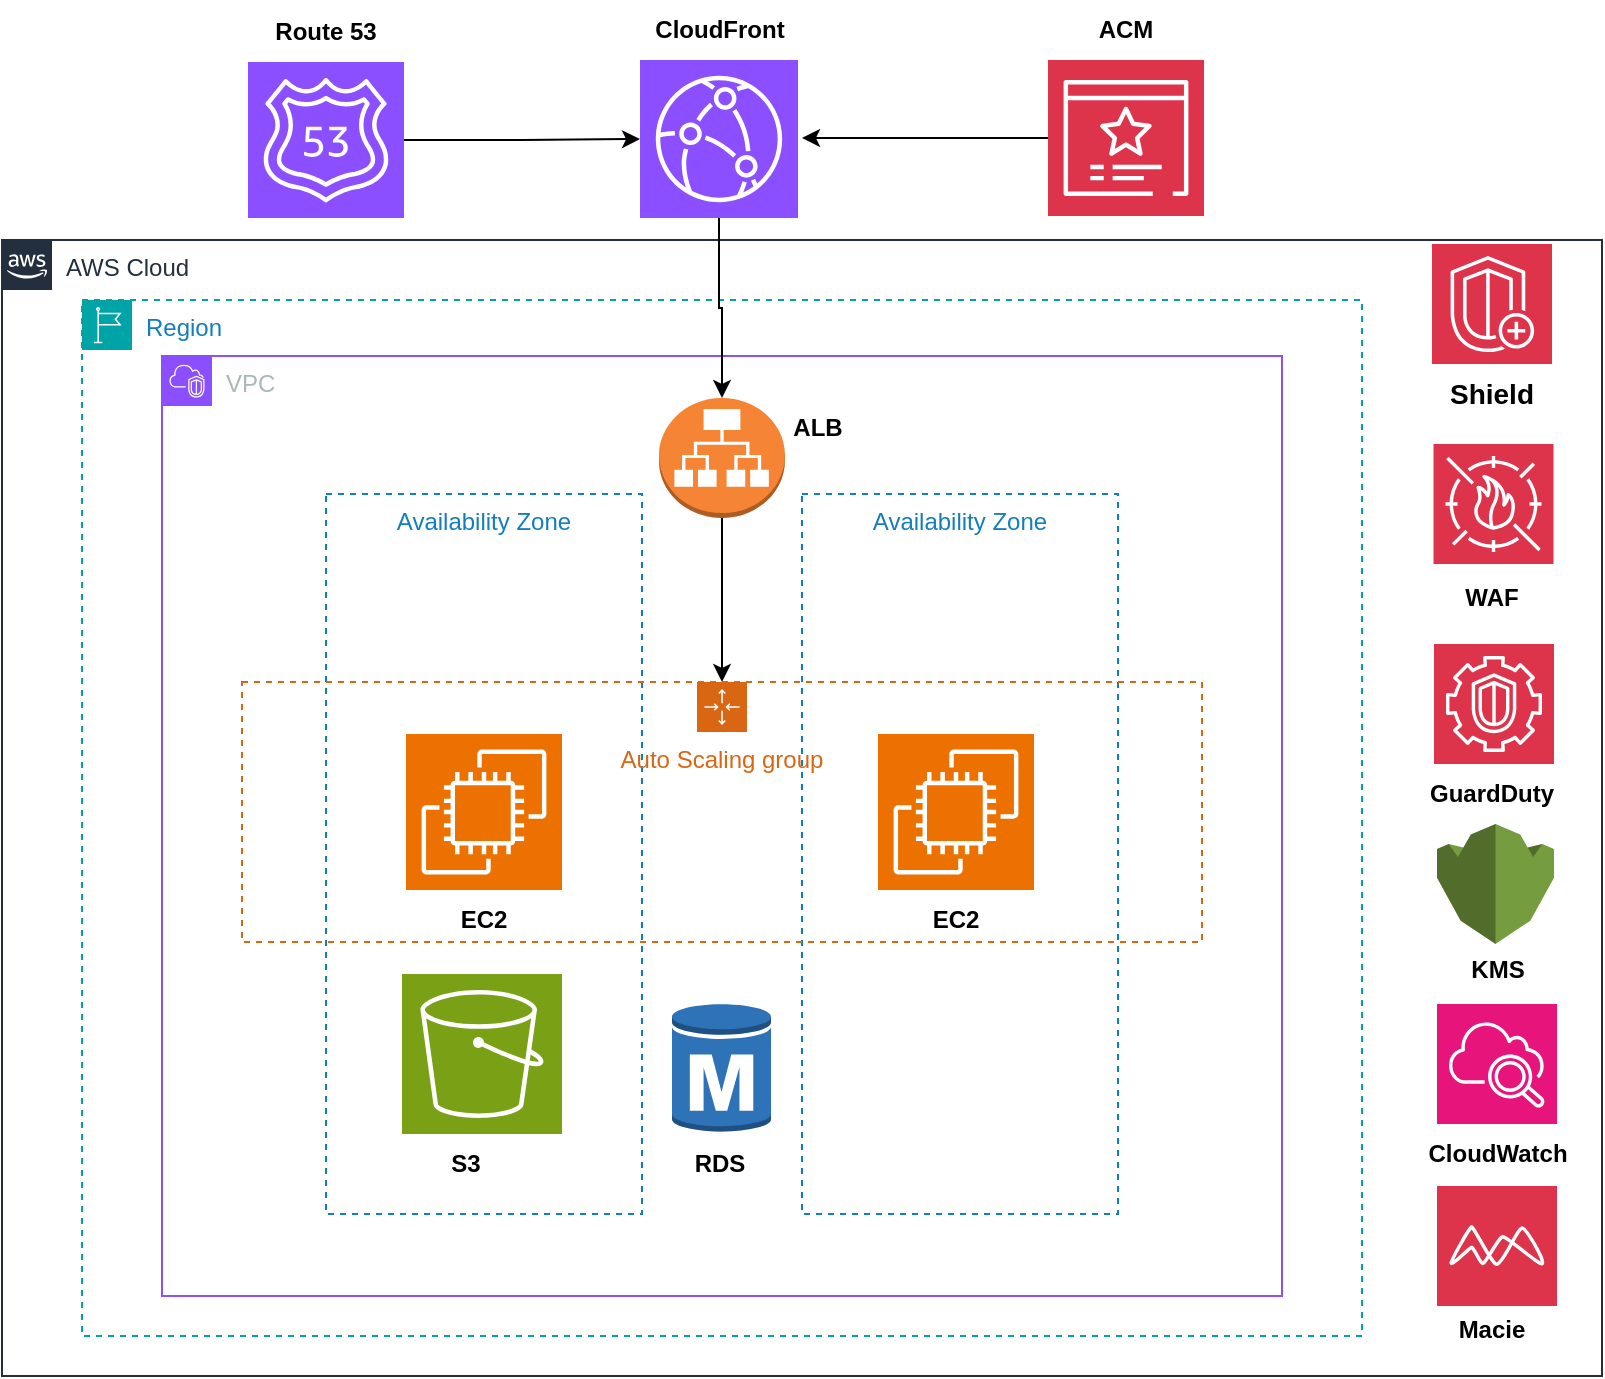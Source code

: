 <mxfile version="24.4.6" type="github">
  <diagram id="Ht1M8jgEwFfnCIfOTk4-" name="Page-1">
    <mxGraphModel dx="1434" dy="746" grid="1" gridSize="10" guides="1" tooltips="1" connect="1" arrows="1" fold="1" page="1" pageScale="1" pageWidth="1169" pageHeight="827" math="0" shadow="0">
      <root>
        <mxCell id="0" />
        <mxCell id="1" parent="0" />
        <mxCell id="UEzPUAAOIrF-is8g5C7q-88" value="" style="edgeStyle=orthogonalEdgeStyle;rounded=0;orthogonalLoop=1;jettySize=auto;html=1;endArrow=open;endFill=0;strokeWidth=2;" parent="1" target="UEzPUAAOIrF-is8g5C7q-77" edge="1">
          <mxGeometry relative="1" as="geometry">
            <mxPoint x="168" y="179" as="sourcePoint" />
          </mxGeometry>
        </mxCell>
        <mxCell id="UEzPUAAOIrF-is8g5C7q-89" value="" style="edgeStyle=orthogonalEdgeStyle;rounded=0;orthogonalLoop=1;jettySize=auto;html=1;endArrow=open;endFill=0;strokeWidth=2;" parent="1" target="UEzPUAAOIrF-is8g5C7q-79" edge="1">
          <mxGeometry relative="1" as="geometry">
            <Array as="points">
              <mxPoint x="248" y="350" />
            </Array>
            <mxPoint x="247.5" y="218" as="sourcePoint" />
          </mxGeometry>
        </mxCell>
        <mxCell id="UEzPUAAOIrF-is8g5C7q-106" style="edgeStyle=orthogonalEdgeStyle;rounded=0;orthogonalLoop=1;jettySize=auto;html=1;endArrow=open;endFill=0;strokeWidth=2;" parent="1" target="UEzPUAAOIrF-is8g5C7q-78" edge="1">
          <mxGeometry relative="1" as="geometry">
            <mxPoint x="284.992" y="179" as="sourcePoint" />
          </mxGeometry>
        </mxCell>
        <mxCell id="UEzPUAAOIrF-is8g5C7q-104" style="edgeStyle=orthogonalEdgeStyle;rounded=0;orthogonalLoop=1;jettySize=auto;html=1;endArrow=open;endFill=0;strokeWidth=2;" parent="1" target="UEzPUAAOIrF-is8g5C7q-84" edge="1">
          <mxGeometry relative="1" as="geometry">
            <mxPoint x="1057.5" y="218" as="sourcePoint" />
          </mxGeometry>
        </mxCell>
        <mxCell id="UEzPUAAOIrF-is8g5C7q-90" value="" style="edgeStyle=orthogonalEdgeStyle;rounded=0;orthogonalLoop=1;jettySize=auto;html=1;endArrow=open;endFill=0;strokeWidth=2;" parent="1" target="UEzPUAAOIrF-is8g5C7q-80" edge="1">
          <mxGeometry relative="1" as="geometry">
            <mxPoint x="448" y="349" as="sourcePoint" />
          </mxGeometry>
        </mxCell>
        <mxCell id="UEzPUAAOIrF-is8g5C7q-91" value="" style="edgeStyle=orthogonalEdgeStyle;rounded=0;orthogonalLoop=1;jettySize=auto;html=1;endArrow=open;endFill=0;strokeWidth=2;" parent="1" target="UEzPUAAOIrF-is8g5C7q-81" edge="1">
          <mxGeometry relative="1" as="geometry">
            <mxPoint x="558" y="349" as="sourcePoint" />
          </mxGeometry>
        </mxCell>
        <mxCell id="UEzPUAAOIrF-is8g5C7q-92" value="" style="edgeStyle=orthogonalEdgeStyle;rounded=0;orthogonalLoop=1;jettySize=auto;html=1;endArrow=open;endFill=0;strokeWidth=2;" parent="1" target="UEzPUAAOIrF-is8g5C7q-82" edge="1">
          <mxGeometry relative="1" as="geometry">
            <mxPoint x="678" y="349" as="sourcePoint" />
          </mxGeometry>
        </mxCell>
        <mxCell id="UEzPUAAOIrF-is8g5C7q-93" style="edgeStyle=orthogonalEdgeStyle;rounded=0;orthogonalLoop=1;jettySize=auto;html=1;endArrow=open;endFill=0;strokeWidth=2;" parent="1" target="UEzPUAAOIrF-is8g5C7q-85" edge="1">
          <mxGeometry relative="1" as="geometry">
            <Array as="points">
              <mxPoint x="762" y="480" />
            </Array>
            <mxPoint x="762" y="388" as="sourcePoint" />
          </mxGeometry>
        </mxCell>
        <mxCell id="UEzPUAAOIrF-is8g5C7q-105" value="Monitor template" style="edgeStyle=orthogonalEdgeStyle;rounded=0;orthogonalLoop=1;jettySize=auto;html=1;endArrow=open;endFill=0;strokeWidth=2;" parent="1" source="UEzPUAAOIrF-is8g5C7q-83" edge="1">
          <mxGeometry x="0.121" y="-10" relative="1" as="geometry">
            <Array as="points">
              <mxPoint x="919" y="270" />
              <mxPoint x="519" y="270" />
            </Array>
            <mxPoint as="offset" />
            <mxPoint x="519" y="310" as="targetPoint" />
          </mxGeometry>
        </mxCell>
        <mxCell id="UEzPUAAOIrF-is8g5C7q-101" value="" style="edgeStyle=orthogonalEdgeStyle;rounded=0;orthogonalLoop=1;jettySize=auto;html=1;endArrow=open;endFill=0;strokeWidth=2;" parent="1" target="UEzPUAAOIrF-is8g5C7q-83" edge="1">
          <mxGeometry relative="1" as="geometry">
            <mxPoint x="1018.5" y="349" as="sourcePoint" />
          </mxGeometry>
        </mxCell>
        <mxCell id="UEzPUAAOIrF-is8g5C7q-96" style="edgeStyle=orthogonalEdgeStyle;rounded=0;orthogonalLoop=1;jettySize=auto;html=1;endArrow=open;endFill=0;strokeWidth=2;startArrow=open;startFill=0;" parent="1" target="UEzPUAAOIrF-is8g5C7q-86" edge="1">
          <mxGeometry relative="1" as="geometry">
            <Array as="points">
              <mxPoint x="638" y="560" />
              <mxPoint x="528" y="560" />
            </Array>
            <mxPoint x="638" y="528" as="sourcePoint" />
          </mxGeometry>
        </mxCell>
        <mxCell id="UEzPUAAOIrF-is8g5C7q-97" style="edgeStyle=orthogonalEdgeStyle;rounded=0;orthogonalLoop=1;jettySize=auto;html=1;endArrow=open;endFill=0;strokeWidth=2;startArrow=open;startFill=0;" parent="1" target="UEzPUAAOIrF-is8g5C7q-87" edge="1">
          <mxGeometry relative="1" as="geometry">
            <Array as="points">
              <mxPoint x="684" y="560" />
              <mxPoint x="859" y="560" />
            </Array>
            <mxPoint x="638" y="528" as="sourcePoint" />
          </mxGeometry>
        </mxCell>
        <mxCell id="UEzPUAAOIrF-is8g5C7q-100" style="edgeStyle=orthogonalEdgeStyle;rounded=0;orthogonalLoop=1;jettySize=auto;html=1;endArrow=open;endFill=0;strokeWidth=2;" parent="1" target="UEzPUAAOIrF-is8g5C7q-98" edge="1">
          <mxGeometry relative="1" as="geometry">
            <mxPoint x="489" y="629" as="sourcePoint" />
          </mxGeometry>
        </mxCell>
        <mxCell id="RaMrbVrYLaIw6HxjRzcP-2" value="AWS Cloud" style="points=[[0,0],[0.25,0],[0.5,0],[0.75,0],[1,0],[1,0.25],[1,0.5],[1,0.75],[1,1],[0.75,1],[0.5,1],[0.25,1],[0,1],[0,0.75],[0,0.5],[0,0.25]];outlineConnect=0;gradientColor=none;html=1;whiteSpace=wrap;fontSize=12;fontStyle=0;container=1;pointerEvents=0;collapsible=0;recursiveResize=0;shape=mxgraph.aws4.group;grIcon=mxgraph.aws4.group_aws_cloud_alt;strokeColor=#232F3E;fillColor=none;verticalAlign=top;align=left;spacingLeft=30;fontColor=#232F3E;dashed=0;" vertex="1" parent="1">
          <mxGeometry x="200" y="250" width="800" height="568" as="geometry" />
        </mxCell>
        <mxCell id="RaMrbVrYLaIw6HxjRzcP-30" value="Shield" style="text;html=1;align=center;verticalAlign=middle;whiteSpace=wrap;rounded=0;fontSize=14;fontStyle=1" vertex="1" parent="RaMrbVrYLaIw6HxjRzcP-2">
          <mxGeometry x="714.75" y="62" width="60" height="30" as="geometry" />
        </mxCell>
        <mxCell id="RaMrbVrYLaIw6HxjRzcP-31" value="WAF" style="text;html=1;align=center;verticalAlign=middle;whiteSpace=wrap;rounded=0;fontStyle=1" vertex="1" parent="RaMrbVrYLaIw6HxjRzcP-2">
          <mxGeometry x="714.75" y="164" width="60" height="30" as="geometry" />
        </mxCell>
        <mxCell id="RaMrbVrYLaIw6HxjRzcP-35" value="Macie" style="text;html=1;align=center;verticalAlign=middle;whiteSpace=wrap;rounded=0;fontStyle=1" vertex="1" parent="RaMrbVrYLaIw6HxjRzcP-2">
          <mxGeometry x="715" y="530" width="60" height="30" as="geometry" />
        </mxCell>
        <mxCell id="RaMrbVrYLaIw6HxjRzcP-3" value="Region" style="points=[[0,0],[0.25,0],[0.5,0],[0.75,0],[1,0],[1,0.25],[1,0.5],[1,0.75],[1,1],[0.75,1],[0.5,1],[0.25,1],[0,1],[0,0.75],[0,0.5],[0,0.25]];outlineConnect=0;gradientColor=none;html=1;whiteSpace=wrap;fontSize=12;fontStyle=0;container=1;pointerEvents=0;collapsible=0;recursiveResize=0;shape=mxgraph.aws4.group;grIcon=mxgraph.aws4.group_region;strokeColor=#00A4A6;fillColor=none;verticalAlign=top;align=left;spacingLeft=30;fontColor=#147EBA;dashed=1;" vertex="1" parent="1">
          <mxGeometry x="240" y="280" width="640" height="518" as="geometry" />
        </mxCell>
        <mxCell id="RaMrbVrYLaIw6HxjRzcP-6" value="VPC" style="points=[[0,0],[0.25,0],[0.5,0],[0.75,0],[1,0],[1,0.25],[1,0.5],[1,0.75],[1,1],[0.75,1],[0.5,1],[0.25,1],[0,1],[0,0.75],[0,0.5],[0,0.25]];outlineConnect=0;gradientColor=none;html=1;whiteSpace=wrap;fontSize=12;fontStyle=0;container=1;pointerEvents=0;collapsible=0;recursiveResize=0;shape=mxgraph.aws4.group;grIcon=mxgraph.aws4.group_vpc2;strokeColor=#8C4FFF;fillColor=none;verticalAlign=top;align=left;spacingLeft=30;fontColor=#AAB7B8;dashed=0;" vertex="1" parent="1">
          <mxGeometry x="280" y="308" width="560" height="470" as="geometry" />
        </mxCell>
        <mxCell id="RaMrbVrYLaIw6HxjRzcP-5" value="Availability Zone" style="fillColor=none;strokeColor=#147EBA;dashed=1;verticalAlign=top;fontStyle=0;fontColor=#147EBA;whiteSpace=wrap;html=1;" vertex="1" parent="RaMrbVrYLaIw6HxjRzcP-6">
          <mxGeometry x="320" y="69" width="158" height="360" as="geometry" />
        </mxCell>
        <mxCell id="RaMrbVrYLaIw6HxjRzcP-4" value="Availability Zone" style="fillColor=none;strokeColor=#147EBA;dashed=1;verticalAlign=top;fontStyle=0;fontColor=#147EBA;whiteSpace=wrap;html=1;" vertex="1" parent="RaMrbVrYLaIw6HxjRzcP-6">
          <mxGeometry x="82" y="69" width="158" height="360" as="geometry" />
        </mxCell>
        <mxCell id="RaMrbVrYLaIw6HxjRzcP-7" value="" style="sketch=0;points=[[0,0,0],[0.25,0,0],[0.5,0,0],[0.75,0,0],[1,0,0],[0,1,0],[0.25,1,0],[0.5,1,0],[0.75,1,0],[1,1,0],[0,0.25,0],[0,0.5,0],[0,0.75,0],[1,0.25,0],[1,0.5,0],[1,0.75,0]];outlineConnect=0;fontColor=#232F3E;fillColor=#7AA116;strokeColor=#ffffff;dashed=0;verticalLabelPosition=bottom;verticalAlign=top;align=center;html=1;fontSize=12;fontStyle=0;aspect=fixed;shape=mxgraph.aws4.resourceIcon;resIcon=mxgraph.aws4.s3;" vertex="1" parent="RaMrbVrYLaIw6HxjRzcP-6">
          <mxGeometry x="120" y="309" width="80" height="80" as="geometry" />
        </mxCell>
        <mxCell id="RaMrbVrYLaIw6HxjRzcP-9" value="" style="sketch=0;points=[[0,0,0],[0.25,0,0],[0.5,0,0],[0.75,0,0],[1,0,0],[0,1,0],[0.25,1,0],[0.5,1,0],[0.75,1,0],[1,1,0],[0,0.25,0],[0,0.5,0],[0,0.75,0],[1,0.25,0],[1,0.5,0],[1,0.75,0]];outlineConnect=0;fontColor=#232F3E;fillColor=#ED7100;strokeColor=#ffffff;dashed=0;verticalLabelPosition=bottom;verticalAlign=top;align=center;html=1;fontSize=12;fontStyle=0;aspect=fixed;shape=mxgraph.aws4.resourceIcon;resIcon=mxgraph.aws4.ec2;" vertex="1" parent="RaMrbVrYLaIw6HxjRzcP-6">
          <mxGeometry x="358" y="189" width="78" height="78" as="geometry" />
        </mxCell>
        <mxCell id="RaMrbVrYLaIw6HxjRzcP-8" value="" style="sketch=0;points=[[0,0,0],[0.25,0,0],[0.5,0,0],[0.75,0,0],[1,0,0],[0,1,0],[0.25,1,0],[0.5,1,0],[0.75,1,0],[1,1,0],[0,0.25,0],[0,0.5,0],[0,0.75,0],[1,0.25,0],[1,0.5,0],[1,0.75,0]];outlineConnect=0;fontColor=#232F3E;fillColor=#ED7100;strokeColor=#ffffff;dashed=0;verticalLabelPosition=bottom;verticalAlign=top;align=center;html=1;fontSize=12;fontStyle=0;aspect=fixed;shape=mxgraph.aws4.resourceIcon;resIcon=mxgraph.aws4.ec2;" vertex="1" parent="RaMrbVrYLaIw6HxjRzcP-6">
          <mxGeometry x="122" y="189" width="78" height="78" as="geometry" />
        </mxCell>
        <mxCell id="RaMrbVrYLaIw6HxjRzcP-26" style="edgeStyle=orthogonalEdgeStyle;rounded=0;orthogonalLoop=1;jettySize=auto;html=1;entryX=0.5;entryY=0;entryDx=0;entryDy=0;" edge="1" parent="RaMrbVrYLaIw6HxjRzcP-6" source="RaMrbVrYLaIw6HxjRzcP-11" target="RaMrbVrYLaIw6HxjRzcP-10">
          <mxGeometry relative="1" as="geometry" />
        </mxCell>
        <mxCell id="RaMrbVrYLaIw6HxjRzcP-11" value="" style="outlineConnect=0;dashed=0;verticalLabelPosition=bottom;verticalAlign=top;align=center;html=1;shape=mxgraph.aws3.application_load_balancer;fillColor=#F58534;gradientColor=none;" vertex="1" parent="RaMrbVrYLaIw6HxjRzcP-6">
          <mxGeometry x="248.5" y="21" width="63" height="60" as="geometry" />
        </mxCell>
        <mxCell id="RaMrbVrYLaIw6HxjRzcP-10" value="Auto Scaling group" style="points=[[0,0],[0.25,0],[0.5,0],[0.75,0],[1,0],[1,0.25],[1,0.5],[1,0.75],[1,1],[0.75,1],[0.5,1],[0.25,1],[0,1],[0,0.75],[0,0.5],[0,0.25]];outlineConnect=0;gradientColor=none;html=1;whiteSpace=wrap;fontSize=12;fontStyle=0;container=1;pointerEvents=0;collapsible=0;recursiveResize=0;shape=mxgraph.aws4.groupCenter;grIcon=mxgraph.aws4.group_auto_scaling_group;grStroke=1;strokeColor=#D86613;fillColor=none;verticalAlign=top;align=center;fontColor=#D86613;dashed=1;spacingTop=25;" vertex="1" parent="RaMrbVrYLaIw6HxjRzcP-6">
          <mxGeometry x="40" y="163" width="480" height="130" as="geometry" />
        </mxCell>
        <mxCell id="RaMrbVrYLaIw6HxjRzcP-12" value="" style="outlineConnect=0;dashed=0;verticalLabelPosition=bottom;verticalAlign=top;align=center;html=1;shape=mxgraph.aws3.rds_db_instance;fillColor=#2E73B8;gradientColor=none;" vertex="1" parent="RaMrbVrYLaIw6HxjRzcP-6">
          <mxGeometry x="255" y="323" width="49.5" height="66" as="geometry" />
        </mxCell>
        <mxCell id="RaMrbVrYLaIw6HxjRzcP-36" value="S3" style="text;html=1;align=center;verticalAlign=middle;whiteSpace=wrap;rounded=0;fontStyle=1" vertex="1" parent="RaMrbVrYLaIw6HxjRzcP-6">
          <mxGeometry x="122" y="389" width="60" height="30" as="geometry" />
        </mxCell>
        <mxCell id="RaMrbVrYLaIw6HxjRzcP-37" value="RDS" style="text;html=1;align=center;verticalAlign=middle;whiteSpace=wrap;rounded=0;fontStyle=1" vertex="1" parent="RaMrbVrYLaIw6HxjRzcP-6">
          <mxGeometry x="248.5" y="389" width="60" height="30" as="geometry" />
        </mxCell>
        <mxCell id="RaMrbVrYLaIw6HxjRzcP-38" value="EC2" style="text;html=1;align=center;verticalAlign=middle;whiteSpace=wrap;rounded=0;fontStyle=1" vertex="1" parent="RaMrbVrYLaIw6HxjRzcP-6">
          <mxGeometry x="131" y="267" width="60" height="30" as="geometry" />
        </mxCell>
        <mxCell id="RaMrbVrYLaIw6HxjRzcP-39" value="EC2" style="text;html=1;align=center;verticalAlign=middle;whiteSpace=wrap;rounded=0;fontStyle=1" vertex="1" parent="RaMrbVrYLaIw6HxjRzcP-6">
          <mxGeometry x="367" y="267" width="60" height="30" as="geometry" />
        </mxCell>
        <mxCell id="RaMrbVrYLaIw6HxjRzcP-40" value="ALB" style="text;html=1;align=center;verticalAlign=middle;whiteSpace=wrap;rounded=0;fontStyle=1" vertex="1" parent="RaMrbVrYLaIw6HxjRzcP-6">
          <mxGeometry x="298" y="21" width="60" height="30" as="geometry" />
        </mxCell>
        <mxCell id="RaMrbVrYLaIw6HxjRzcP-13" value="" style="sketch=0;points=[[0,0,0],[0.25,0,0],[0.5,0,0],[0.75,0,0],[1,0,0],[0,1,0],[0.25,1,0],[0.5,1,0],[0.75,1,0],[1,1,0],[0,0.25,0],[0,0.5,0],[0,0.75,0],[1,0.25,0],[1,0.5,0],[1,0.75,0]];outlineConnect=0;fontColor=#232F3E;fillColor=#DD344C;strokeColor=#ffffff;dashed=0;verticalLabelPosition=bottom;verticalAlign=top;align=center;html=1;fontSize=12;fontStyle=0;aspect=fixed;shape=mxgraph.aws4.resourceIcon;resIcon=mxgraph.aws4.shield;" vertex="1" parent="1">
          <mxGeometry x="915" y="252" width="60" height="60" as="geometry" />
        </mxCell>
        <mxCell id="RaMrbVrYLaIw6HxjRzcP-14" value="" style="sketch=0;points=[[0,0,0],[0.25,0,0],[0.5,0,0],[0.75,0,0],[1,0,0],[0,1,0],[0.25,1,0],[0.5,1,0],[0.75,1,0],[1,1,0],[0,0.25,0],[0,0.5,0],[0,0.75,0],[1,0.25,0],[1,0.5,0],[1,0.75,0]];outlineConnect=0;fontColor=#232F3E;fillColor=#DD344C;strokeColor=#ffffff;dashed=0;verticalLabelPosition=bottom;verticalAlign=top;align=center;html=1;fontSize=12;fontStyle=0;aspect=fixed;shape=mxgraph.aws4.resourceIcon;resIcon=mxgraph.aws4.waf;" vertex="1" parent="1">
          <mxGeometry x="915.75" y="352" width="60" height="60" as="geometry" />
        </mxCell>
        <mxCell id="RaMrbVrYLaIw6HxjRzcP-15" value="" style="sketch=0;points=[[0,0,0],[0.25,0,0],[0.5,0,0],[0.75,0,0],[1,0,0],[0,1,0],[0.25,1,0],[0.5,1,0],[0.75,1,0],[1,1,0],[0,0.25,0],[0,0.5,0],[0,0.75,0],[1,0.25,0],[1,0.5,0],[1,0.75,0]];outlineConnect=0;fontColor=#232F3E;fillColor=#DD344C;strokeColor=#ffffff;dashed=0;verticalLabelPosition=bottom;verticalAlign=top;align=center;html=1;fontSize=12;fontStyle=0;aspect=fixed;shape=mxgraph.aws4.resourceIcon;resIcon=mxgraph.aws4.guardduty;" vertex="1" parent="1">
          <mxGeometry x="916" y="452" width="60" height="60" as="geometry" />
        </mxCell>
        <mxCell id="RaMrbVrYLaIw6HxjRzcP-16" value="" style="outlineConnect=0;dashed=0;verticalLabelPosition=bottom;verticalAlign=top;align=center;html=1;shape=mxgraph.aws3.kms;fillColor=#759C3E;gradientColor=none;" vertex="1" parent="1">
          <mxGeometry x="917.5" y="542" width="58.5" height="60" as="geometry" />
        </mxCell>
        <mxCell id="RaMrbVrYLaIw6HxjRzcP-17" value="" style="sketch=0;points=[[0,0,0],[0.25,0,0],[0.5,0,0],[0.75,0,0],[1,0,0],[0,1,0],[0.25,1,0],[0.5,1,0],[0.75,1,0],[1,1,0],[0,0.25,0],[0,0.5,0],[0,0.75,0],[1,0.25,0],[1,0.5,0],[1,0.75,0]];points=[[0,0,0],[0.25,0,0],[0.5,0,0],[0.75,0,0],[1,0,0],[0,1,0],[0.25,1,0],[0.5,1,0],[0.75,1,0],[1,1,0],[0,0.25,0],[0,0.5,0],[0,0.75,0],[1,0.25,0],[1,0.5,0],[1,0.75,0]];outlineConnect=0;fontColor=#232F3E;fillColor=#E7157B;strokeColor=#ffffff;dashed=0;verticalLabelPosition=bottom;verticalAlign=top;align=center;html=1;fontSize=12;fontStyle=0;aspect=fixed;shape=mxgraph.aws4.resourceIcon;resIcon=mxgraph.aws4.cloudwatch_2;" vertex="1" parent="1">
          <mxGeometry x="917.5" y="632" width="60" height="60" as="geometry" />
        </mxCell>
        <mxCell id="RaMrbVrYLaIw6HxjRzcP-18" value="" style="sketch=0;points=[[0,0,0],[0.25,0,0],[0.5,0,0],[0.75,0,0],[1,0,0],[0,1,0],[0.25,1,0],[0.5,1,0],[0.75,1,0],[1,1,0],[0,0.25,0],[0,0.5,0],[0,0.75,0],[1,0.25,0],[1,0.5,0],[1,0.75,0]];outlineConnect=0;fontColor=#232F3E;fillColor=#DD344C;strokeColor=#ffffff;dashed=0;verticalLabelPosition=bottom;verticalAlign=top;align=center;html=1;fontSize=12;fontStyle=0;aspect=fixed;shape=mxgraph.aws4.resourceIcon;resIcon=mxgraph.aws4.macie;" vertex="1" parent="1">
          <mxGeometry x="917.5" y="723" width="60" height="60" as="geometry" />
        </mxCell>
        <mxCell id="RaMrbVrYLaIw6HxjRzcP-27" style="edgeStyle=orthogonalEdgeStyle;rounded=0;orthogonalLoop=1;jettySize=auto;html=1;" edge="1" parent="1" source="RaMrbVrYLaIw6HxjRzcP-20" target="RaMrbVrYLaIw6HxjRzcP-11">
          <mxGeometry relative="1" as="geometry" />
        </mxCell>
        <mxCell id="RaMrbVrYLaIw6HxjRzcP-20" value="" style="sketch=0;points=[[0,0,0],[0.25,0,0],[0.5,0,0],[0.75,0,0],[1,0,0],[0,1,0],[0.25,1,0],[0.5,1,0],[0.75,1,0],[1,1,0],[0,0.25,0],[0,0.5,0],[0,0.75,0],[1,0.25,0],[1,0.5,0],[1,0.75,0]];outlineConnect=0;fontColor=#232F3E;fillColor=#8C4FFF;strokeColor=#ffffff;dashed=0;verticalLabelPosition=bottom;verticalAlign=top;align=center;html=1;fontSize=12;fontStyle=0;aspect=fixed;shape=mxgraph.aws4.resourceIcon;resIcon=mxgraph.aws4.cloudfront;" vertex="1" parent="1">
          <mxGeometry x="519" y="160" width="79" height="79" as="geometry" />
        </mxCell>
        <mxCell id="RaMrbVrYLaIw6HxjRzcP-21" value="" style="sketch=0;points=[[0,0,0],[0.25,0,0],[0.5,0,0],[0.75,0,0],[1,0,0],[0,1,0],[0.25,1,0],[0.5,1,0],[0.75,1,0],[1,1,0],[0,0.25,0],[0,0.5,0],[0,0.75,0],[1,0.25,0],[1,0.5,0],[1,0.75,0]];outlineConnect=0;fontColor=#232F3E;fillColor=#8C4FFF;strokeColor=#ffffff;dashed=0;verticalLabelPosition=bottom;verticalAlign=top;align=center;html=1;fontSize=12;fontStyle=0;aspect=fixed;shape=mxgraph.aws4.resourceIcon;resIcon=mxgraph.aws4.route_53;" vertex="1" parent="1">
          <mxGeometry x="323" y="161" width="78" height="78" as="geometry" />
        </mxCell>
        <mxCell id="RaMrbVrYLaIw6HxjRzcP-24" style="edgeStyle=orthogonalEdgeStyle;rounded=0;orthogonalLoop=1;jettySize=auto;html=1;" edge="1" parent="1" source="RaMrbVrYLaIw6HxjRzcP-22">
          <mxGeometry relative="1" as="geometry">
            <mxPoint x="600" y="199" as="targetPoint" />
          </mxGeometry>
        </mxCell>
        <mxCell id="RaMrbVrYLaIw6HxjRzcP-22" value="" style="sketch=0;points=[[0,0,0],[0.25,0,0],[0.5,0,0],[0.75,0,0],[1,0,0],[0,1,0],[0.25,1,0],[0.5,1,0],[0.75,1,0],[1,1,0],[0,0.25,0],[0,0.5,0],[0,0.75,0],[1,0.25,0],[1,0.5,0],[1,0.75,0]];outlineConnect=0;fontColor=#232F3E;fillColor=#DD344C;strokeColor=#ffffff;dashed=0;verticalLabelPosition=bottom;verticalAlign=top;align=center;html=1;fontSize=12;fontStyle=0;aspect=fixed;shape=mxgraph.aws4.resourceIcon;resIcon=mxgraph.aws4.certificate_manager_3;" vertex="1" parent="1">
          <mxGeometry x="723" y="160" width="78" height="78" as="geometry" />
        </mxCell>
        <mxCell id="RaMrbVrYLaIw6HxjRzcP-23" style="edgeStyle=orthogonalEdgeStyle;rounded=0;orthogonalLoop=1;jettySize=auto;html=1;entryX=0;entryY=0.5;entryDx=0;entryDy=0;entryPerimeter=0;" edge="1" parent="1" source="RaMrbVrYLaIw6HxjRzcP-21" target="RaMrbVrYLaIw6HxjRzcP-20">
          <mxGeometry relative="1" as="geometry" />
        </mxCell>
        <mxCell id="RaMrbVrYLaIw6HxjRzcP-32" value="GuardDuty" style="text;html=1;align=center;verticalAlign=middle;whiteSpace=wrap;rounded=0;fontStyle=1" vertex="1" parent="1">
          <mxGeometry x="915" y="512" width="60" height="30" as="geometry" />
        </mxCell>
        <mxCell id="RaMrbVrYLaIw6HxjRzcP-33" value="KMS" style="text;html=1;align=center;verticalAlign=middle;whiteSpace=wrap;rounded=0;fontStyle=1" vertex="1" parent="1">
          <mxGeometry x="917.5" y="600" width="60" height="30" as="geometry" />
        </mxCell>
        <mxCell id="RaMrbVrYLaIw6HxjRzcP-34" value="CloudWatch" style="text;html=1;align=center;verticalAlign=middle;whiteSpace=wrap;rounded=0;fontStyle=1" vertex="1" parent="1">
          <mxGeometry x="917.5" y="692" width="60" height="30" as="geometry" />
        </mxCell>
        <mxCell id="RaMrbVrYLaIw6HxjRzcP-41" value="Route 53" style="text;html=1;align=center;verticalAlign=middle;whiteSpace=wrap;rounded=0;fontStyle=1" vertex="1" parent="1">
          <mxGeometry x="332" y="131" width="60" height="30" as="geometry" />
        </mxCell>
        <mxCell id="RaMrbVrYLaIw6HxjRzcP-42" value="CloudFront" style="text;html=1;align=center;verticalAlign=middle;whiteSpace=wrap;rounded=0;fontStyle=1" vertex="1" parent="1">
          <mxGeometry x="528.5" y="130" width="60" height="30" as="geometry" />
        </mxCell>
        <mxCell id="RaMrbVrYLaIw6HxjRzcP-43" value="ACM" style="text;html=1;align=center;verticalAlign=middle;whiteSpace=wrap;rounded=0;fontStyle=1" vertex="1" parent="1">
          <mxGeometry x="732" y="130" width="60" height="30" as="geometry" />
        </mxCell>
      </root>
    </mxGraphModel>
  </diagram>
</mxfile>
